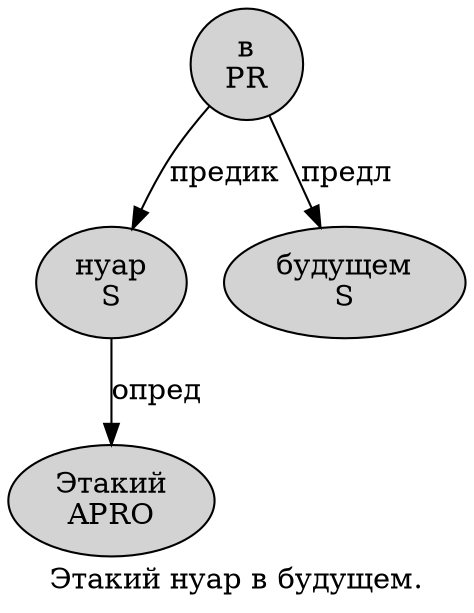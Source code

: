 digraph SENTENCE_2785 {
	graph [label="Этакий нуар в будущем."]
	node [style=filled]
		0 [label="Этакий
APRO" color="" fillcolor=lightgray penwidth=1 shape=ellipse]
		1 [label="нуар
S" color="" fillcolor=lightgray penwidth=1 shape=ellipse]
		2 [label="в
PR" color="" fillcolor=lightgray penwidth=1 shape=ellipse]
		3 [label="будущем
S" color="" fillcolor=lightgray penwidth=1 shape=ellipse]
			2 -> 1 [label="предик"]
			2 -> 3 [label="предл"]
			1 -> 0 [label="опред"]
}